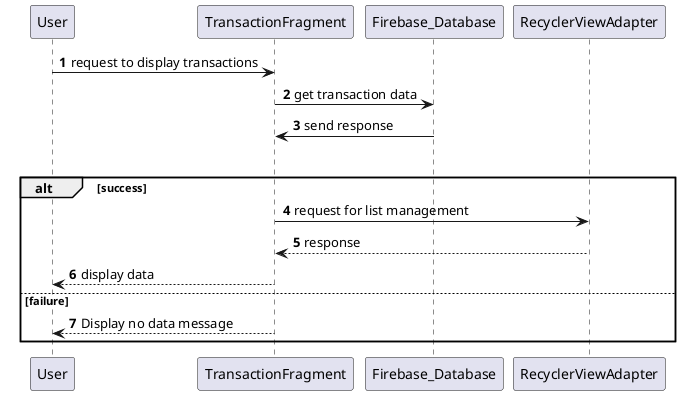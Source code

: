 @startuml
'https://plantuml.com/sequence-diagram

autonumber

User -> TransactionFragment : request to display transactions

TransactionFragment -> Firebase_Database : get transaction data

Firebase_Database -> TransactionFragment : send response

group

alt success


TransactionFragment -> RecyclerViewAdapter : request for list management

RecyclerViewAdapter --> TransactionFragment : response

TransactionFragment --> User : display data


else failure

TransactionFragment --> User : Display no data message

end




@enduml